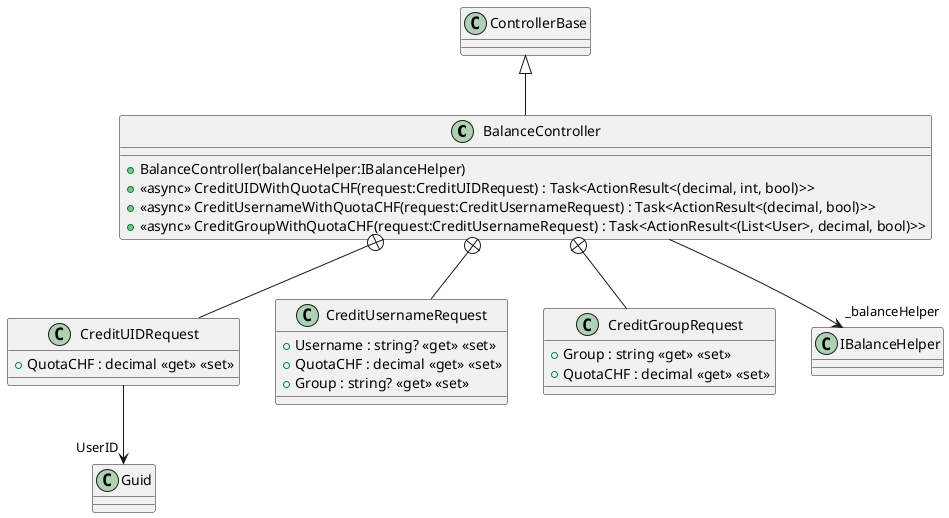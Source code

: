 @startuml
class BalanceController {
    + BalanceController(balanceHelper:IBalanceHelper)
    + <<async>> CreditUIDWithQuotaCHF(request:CreditUIDRequest) : Task<ActionResult<(decimal, int, bool)>>
    + <<async>> CreditUsernameWithQuotaCHF(request:CreditUsernameRequest) : Task<ActionResult<(decimal, bool)>>
    + <<async>> CreditGroupWithQuotaCHF(request:CreditUsernameRequest) : Task<ActionResult<(List<User>, decimal, bool)>>
}
class CreditUIDRequest {
    + QuotaCHF : decimal <<get>> <<set>>
}
class CreditUsernameRequest {
    + Username : string? <<get>> <<set>>
    + QuotaCHF : decimal <<get>> <<set>>
    + Group : string? <<get>> <<set>>
}
class CreditGroupRequest {
    + Group : string <<get>> <<set>>
    + QuotaCHF : decimal <<get>> <<set>>
}
ControllerBase <|-- BalanceController
BalanceController --> "_balanceHelper" IBalanceHelper
BalanceController +-- CreditUIDRequest
CreditUIDRequest --> "UserID" Guid
BalanceController +-- CreditUsernameRequest
BalanceController +-- CreditGroupRequest
@enduml
